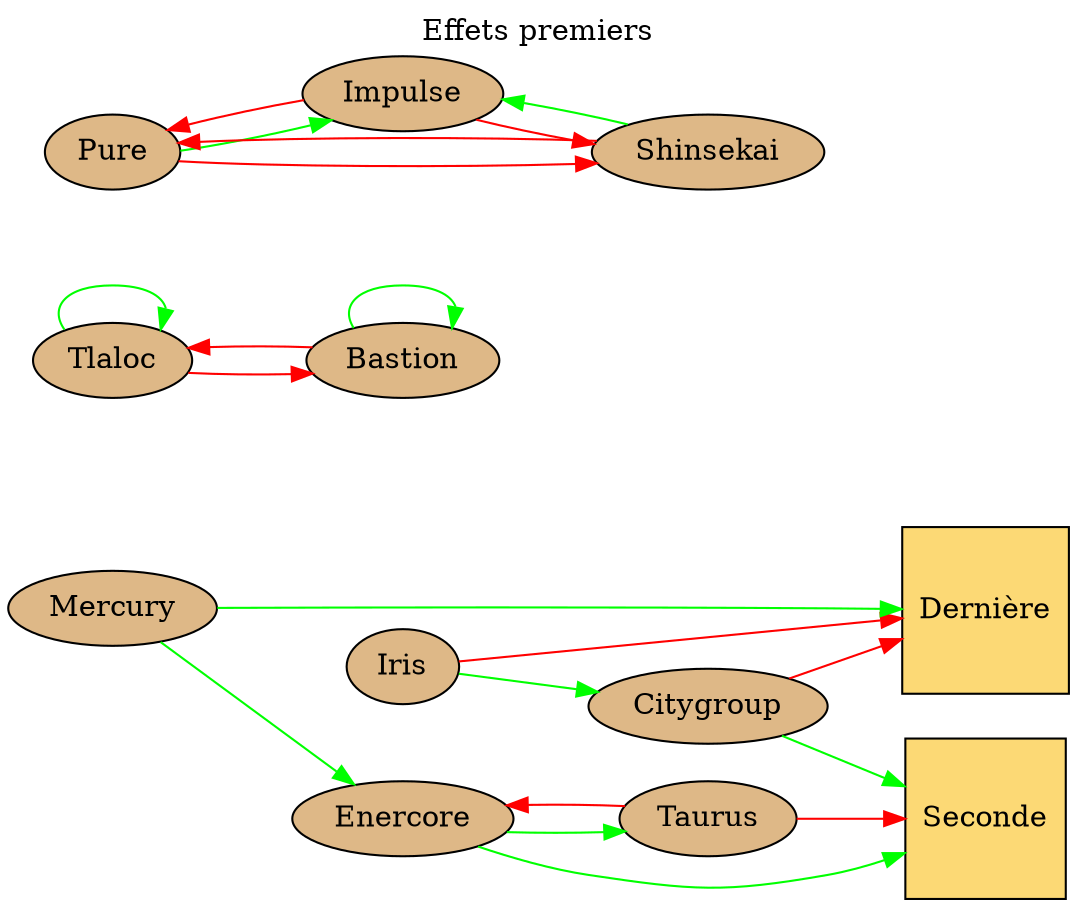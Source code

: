 # dot -T svg data/cities/detroit/graphviz/first.dot > website/static/graphviz/detroit/first.svg
digraph g{
	graph [
			rankdir = "LR"
			bgcolor=transparent
	];
	// title
	labelloc="t";
	label="Effets premiers";

	second [shape=square, fillcolor="#FCD975", style="filled", label="Seconde"];
	dernier [shape=square, fillcolor="#FCD975", style="filled", label="Dernière"];

	tlaloc [shape=ellipse, fillcolor="burlywood", style="filled", label="Tlaloc"];
	bastion [shape=ellipse, fillcolor="burlywood", style="filled", label="Bastion"];
	citygroup [shape=ellipse, fillcolor="burlywood", style="filled", label="Citygroup"];
	enercore [shape=ellipse, fillcolor="burlywood", style="filled", label="Enercore"];
	iris [shape=ellipse, fillcolor="burlywood",style="filled", label="Iris"];
	mercury [shape=ellipse, fillcolor="burlywood", style="filled", label="Mercury"];
	pure [shape=ellipse, fillcolor="burlywood", style="filled", label="Pure"];
	impulse [shape=ellipse, fillcolor="burlywood", style="filled", label="Impulse"];
	shinsekai [shape=ellipse, fillcolor="burlywood", style="filled", label="Shinsekai"];
	taurus [shape=ellipse, fillcolor="burlywood", style="filled", label="Taurus"];

	citygroup -> dernier [color="red"];
	citygroup -> second [color="green"];

	bastion -> tlaloc [color="red"];
	bastion -> bastion [color="green"];

	tlaloc -> tlaloc [color="green"];
	tlaloc -> bastion [color="red"];

	taurus-> enercore [color="red"];
	taurus-> second [color="red"];

	enercore -> taurus [color="green"];
	enercore -> second [color="green"];

	shinsekai -> pure [color="red"];
	shinsekai -> impulse [color="green"];

	impulse -> shinsekai [color="red"];
	impulse -> pure [color="red"];

	pure -> shinsekai [color="red"];
	pure -> impulse [color="green"];

	mercury -> enercore [color="green"];
	mercury -> dernier [color="green"];

	iris -> dernier [color="red"];
	iris -> citygroup [color="green"];
}
